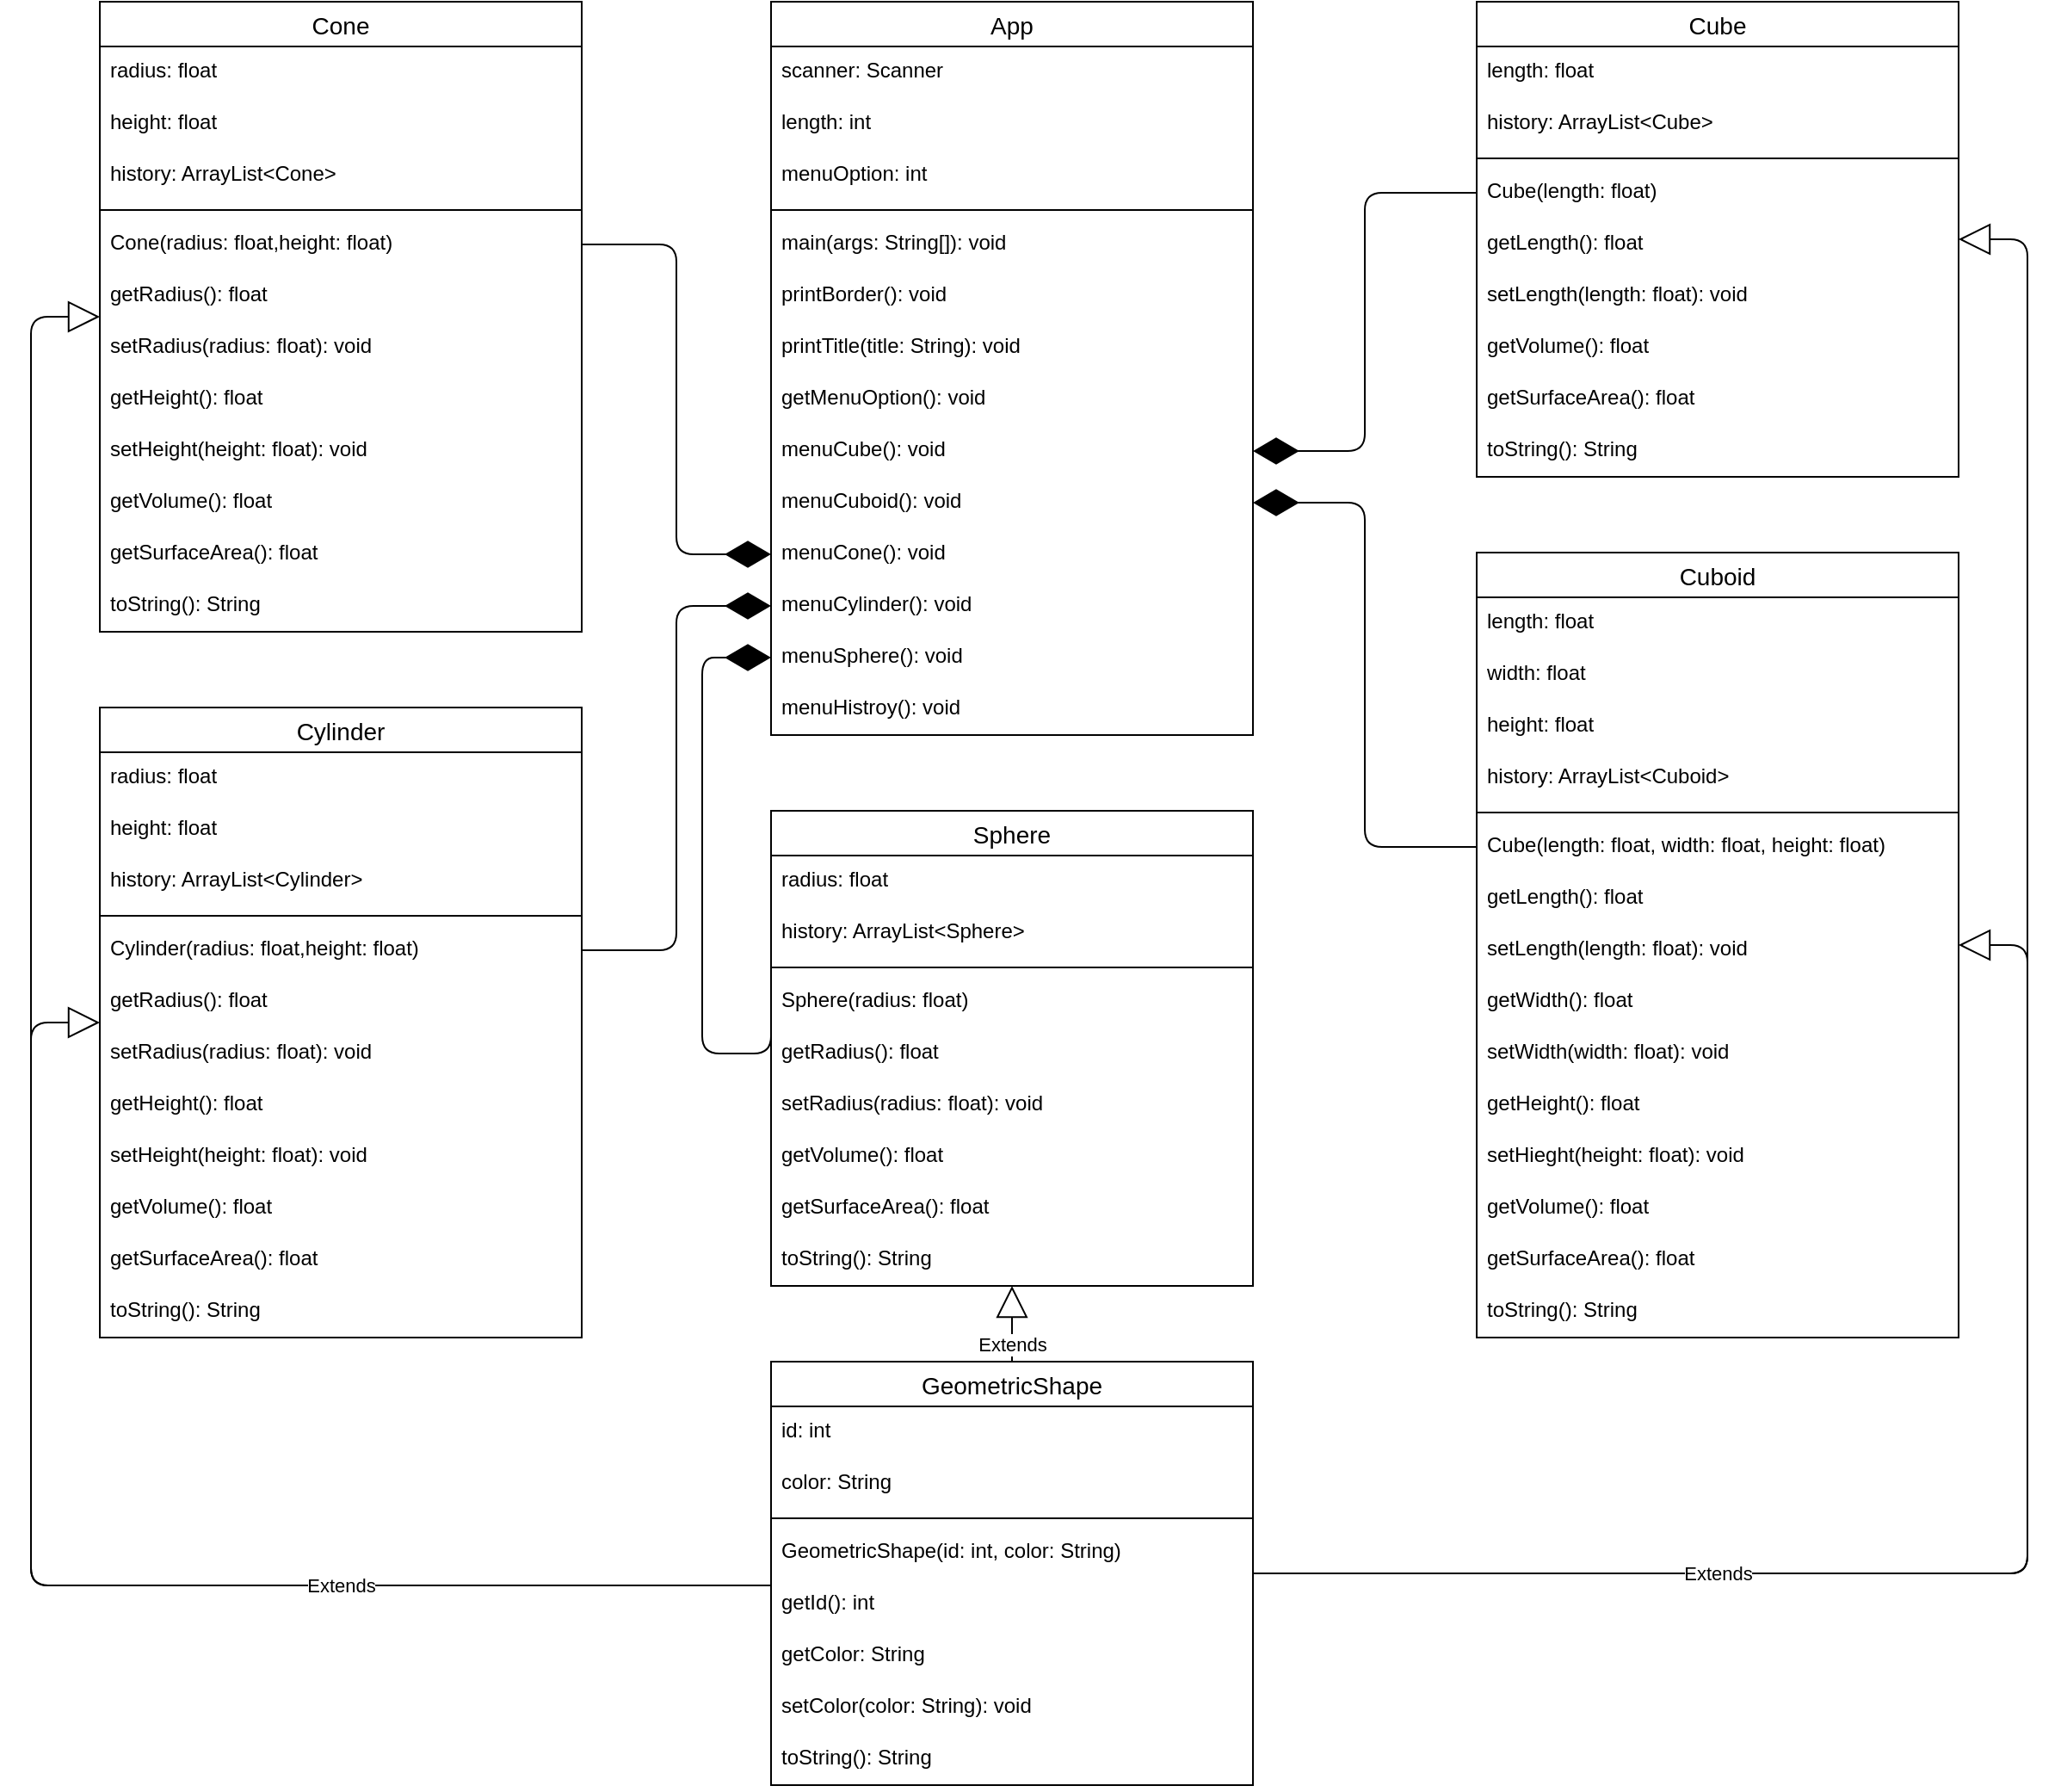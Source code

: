 <mxfile>
    <diagram id="vqOe8lKp4YPBae3u_diQ" name="Page-1">
        <mxGraphModel dx="2443" dy="816" grid="1" gridSize="10" guides="1" tooltips="1" connect="1" arrows="1" fold="1" page="1" pageScale="1" pageWidth="850" pageHeight="1100" math="0" shadow="0">
            <root>
                <mxCell id="0"/>
                <mxCell id="1" parent="0"/>
                <mxCell id="2" value="Cube" style="swimlane;fontStyle=0;childLayout=stackLayout;horizontal=1;startSize=26;horizontalStack=0;resizeParent=1;resizeParentMax=0;resizeLast=0;collapsible=1;marginBottom=0;align=center;fontSize=14;" parent="1" vertex="1">
                    <mxGeometry x="120" y="40" width="280" height="276" as="geometry"/>
                </mxCell>
                <mxCell id="4" value="length: float" style="text;strokeColor=none;fillColor=none;spacingLeft=4;spacingRight=4;overflow=hidden;rotatable=0;points=[[0,0.5],[1,0.5]];portConstraint=eastwest;fontSize=12;" parent="2" vertex="1">
                    <mxGeometry y="26" width="280" height="30" as="geometry"/>
                </mxCell>
                <mxCell id="13" value="history: ArrayList&lt;Cube&gt;" style="text;strokeColor=none;fillColor=none;spacingLeft=4;spacingRight=4;overflow=hidden;rotatable=0;points=[[0,0.5],[1,0.5]];portConstraint=eastwest;fontSize=12;" parent="2" vertex="1">
                    <mxGeometry y="56" width="280" height="30" as="geometry"/>
                </mxCell>
                <mxCell id="12" value="" style="line;strokeWidth=1;rotatable=0;dashed=0;labelPosition=right;align=left;verticalAlign=middle;spacingTop=0;spacingLeft=6;points=[];portConstraint=eastwest;" parent="2" vertex="1">
                    <mxGeometry y="86" width="280" height="10" as="geometry"/>
                </mxCell>
                <mxCell id="5" value="Cube(length: float)" style="text;strokeColor=none;fillColor=none;spacingLeft=4;spacingRight=4;overflow=hidden;rotatable=0;points=[[0,0.5],[1,0.5]];portConstraint=eastwest;fontSize=12;" parent="2" vertex="1">
                    <mxGeometry y="96" width="280" height="30" as="geometry"/>
                </mxCell>
                <mxCell id="14" value="getLength(): float" style="text;strokeColor=none;fillColor=none;spacingLeft=4;spacingRight=4;overflow=hidden;rotatable=0;points=[[0,0.5],[1,0.5]];portConstraint=eastwest;fontSize=12;" parent="2" vertex="1">
                    <mxGeometry y="126" width="280" height="30" as="geometry"/>
                </mxCell>
                <mxCell id="15" value="setLength(length: float): void" style="text;strokeColor=none;fillColor=none;spacingLeft=4;spacingRight=4;overflow=hidden;rotatable=0;points=[[0,0.5],[1,0.5]];portConstraint=eastwest;fontSize=12;" parent="2" vertex="1">
                    <mxGeometry y="156" width="280" height="30" as="geometry"/>
                </mxCell>
                <mxCell id="18" value="getVolume(): float" style="text;strokeColor=none;fillColor=none;spacingLeft=4;spacingRight=4;overflow=hidden;rotatable=0;points=[[0,0.5],[1,0.5]];portConstraint=eastwest;fontSize=12;" parent="2" vertex="1">
                    <mxGeometry y="186" width="280" height="30" as="geometry"/>
                </mxCell>
                <mxCell id="19" value="getSurfaceArea(): float" style="text;strokeColor=none;fillColor=none;spacingLeft=4;spacingRight=4;overflow=hidden;rotatable=0;points=[[0,0.5],[1,0.5]];portConstraint=eastwest;fontSize=12;" parent="2" vertex="1">
                    <mxGeometry y="216" width="280" height="30" as="geometry"/>
                </mxCell>
                <mxCell id="20" value="toString(): String" style="text;strokeColor=none;fillColor=none;spacingLeft=4;spacingRight=4;overflow=hidden;rotatable=0;points=[[0,0.5],[1,0.5]];portConstraint=eastwest;fontSize=12;" parent="2" vertex="1">
                    <mxGeometry y="246" width="280" height="30" as="geometry"/>
                </mxCell>
                <mxCell id="21" value="Cuboid" style="swimlane;fontStyle=0;childLayout=stackLayout;horizontal=1;startSize=26;horizontalStack=0;resizeParent=1;resizeParentMax=0;resizeLast=0;collapsible=1;marginBottom=0;align=center;fontSize=14;" parent="1" vertex="1">
                    <mxGeometry x="120" y="360" width="280" height="456" as="geometry"/>
                </mxCell>
                <mxCell id="23" value="length: float" style="text;strokeColor=none;fillColor=none;spacingLeft=4;spacingRight=4;overflow=hidden;rotatable=0;points=[[0,0.5],[1,0.5]];portConstraint=eastwest;fontSize=12;" parent="21" vertex="1">
                    <mxGeometry y="26" width="280" height="30" as="geometry"/>
                </mxCell>
                <mxCell id="33" value="width: float" style="text;strokeColor=none;fillColor=none;spacingLeft=4;spacingRight=4;overflow=hidden;rotatable=0;points=[[0,0.5],[1,0.5]];portConstraint=eastwest;fontSize=12;" parent="21" vertex="1">
                    <mxGeometry y="56" width="280" height="30" as="geometry"/>
                </mxCell>
                <mxCell id="34" value="height: float" style="text;strokeColor=none;fillColor=none;spacingLeft=4;spacingRight=4;overflow=hidden;rotatable=0;points=[[0,0.5],[1,0.5]];portConstraint=eastwest;fontSize=12;" parent="21" vertex="1">
                    <mxGeometry y="86" width="280" height="30" as="geometry"/>
                </mxCell>
                <mxCell id="24" value="history: ArrayList&lt;Cuboid&gt;" style="text;strokeColor=none;fillColor=none;spacingLeft=4;spacingRight=4;overflow=hidden;rotatable=0;points=[[0,0.5],[1,0.5]];portConstraint=eastwest;fontSize=12;" parent="21" vertex="1">
                    <mxGeometry y="116" width="280" height="30" as="geometry"/>
                </mxCell>
                <mxCell id="25" value="" style="line;strokeWidth=1;rotatable=0;dashed=0;labelPosition=right;align=left;verticalAlign=middle;spacingTop=0;spacingLeft=6;points=[];portConstraint=eastwest;" parent="21" vertex="1">
                    <mxGeometry y="146" width="280" height="10" as="geometry"/>
                </mxCell>
                <mxCell id="26" value="Cube(length: float, width: float, height: float)" style="text;strokeColor=none;fillColor=none;spacingLeft=4;spacingRight=4;overflow=hidden;rotatable=0;points=[[0,0.5],[1,0.5]];portConstraint=eastwest;fontSize=12;" parent="21" vertex="1">
                    <mxGeometry y="156" width="280" height="30" as="geometry"/>
                </mxCell>
                <mxCell id="28" value="getLength(): float" style="text;strokeColor=none;fillColor=none;spacingLeft=4;spacingRight=4;overflow=hidden;rotatable=0;points=[[0,0.5],[1,0.5]];portConstraint=eastwest;fontSize=12;" parent="21" vertex="1">
                    <mxGeometry y="186" width="280" height="30" as="geometry"/>
                </mxCell>
                <mxCell id="29" value="setLength(length: float): void" style="text;strokeColor=none;fillColor=none;spacingLeft=4;spacingRight=4;overflow=hidden;rotatable=0;points=[[0,0.5],[1,0.5]];portConstraint=eastwest;fontSize=12;" parent="21" vertex="1">
                    <mxGeometry y="216" width="280" height="30" as="geometry"/>
                </mxCell>
                <mxCell id="39" value="getWidth(): float" style="text;strokeColor=none;fillColor=none;spacingLeft=4;spacingRight=4;overflow=hidden;rotatable=0;points=[[0,0.5],[1,0.5]];portConstraint=eastwest;fontSize=12;" parent="21" vertex="1">
                    <mxGeometry y="246" width="280" height="30" as="geometry"/>
                </mxCell>
                <mxCell id="40" value="setWidth(width: float): void" style="text;strokeColor=none;fillColor=none;spacingLeft=4;spacingRight=4;overflow=hidden;rotatable=0;points=[[0,0.5],[1,0.5]];portConstraint=eastwest;fontSize=12;" parent="21" vertex="1">
                    <mxGeometry y="276" width="280" height="30" as="geometry"/>
                </mxCell>
                <mxCell id="41" value="getHeight(): float" style="text;strokeColor=none;fillColor=none;spacingLeft=4;spacingRight=4;overflow=hidden;rotatable=0;points=[[0,0.5],[1,0.5]];portConstraint=eastwest;fontSize=12;" parent="21" vertex="1">
                    <mxGeometry y="306" width="280" height="30" as="geometry"/>
                </mxCell>
                <mxCell id="42" value="setHieght(height: float): void" style="text;strokeColor=none;fillColor=none;spacingLeft=4;spacingRight=4;overflow=hidden;rotatable=0;points=[[0,0.5],[1,0.5]];portConstraint=eastwest;fontSize=12;" parent="21" vertex="1">
                    <mxGeometry y="336" width="280" height="30" as="geometry"/>
                </mxCell>
                <mxCell id="30" value="getVolume(): float" style="text;strokeColor=none;fillColor=none;spacingLeft=4;spacingRight=4;overflow=hidden;rotatable=0;points=[[0,0.5],[1,0.5]];portConstraint=eastwest;fontSize=12;" parent="21" vertex="1">
                    <mxGeometry y="366" width="280" height="30" as="geometry"/>
                </mxCell>
                <mxCell id="31" value="getSurfaceArea(): float" style="text;strokeColor=none;fillColor=none;spacingLeft=4;spacingRight=4;overflow=hidden;rotatable=0;points=[[0,0.5],[1,0.5]];portConstraint=eastwest;fontSize=12;" parent="21" vertex="1">
                    <mxGeometry y="396" width="280" height="30" as="geometry"/>
                </mxCell>
                <mxCell id="32" value="toString(): String" style="text;strokeColor=none;fillColor=none;spacingLeft=4;spacingRight=4;overflow=hidden;rotatable=0;points=[[0,0.5],[1,0.5]];portConstraint=eastwest;fontSize=12;" parent="21" vertex="1">
                    <mxGeometry y="426" width="280" height="30" as="geometry"/>
                </mxCell>
                <mxCell id="43" value="Cone" style="swimlane;fontStyle=0;childLayout=stackLayout;horizontal=1;startSize=26;horizontalStack=0;resizeParent=1;resizeParentMax=0;resizeLast=0;collapsible=1;marginBottom=0;align=center;fontSize=14;" parent="1" vertex="1">
                    <mxGeometry x="-680" y="40" width="280" height="366" as="geometry"/>
                </mxCell>
                <mxCell id="45" value="radius: float" style="text;strokeColor=none;fillColor=none;spacingLeft=4;spacingRight=4;overflow=hidden;rotatable=0;points=[[0,0.5],[1,0.5]];portConstraint=eastwest;fontSize=12;" parent="43" vertex="1">
                    <mxGeometry y="26" width="280" height="30" as="geometry"/>
                </mxCell>
                <mxCell id="47" value="height: float" style="text;strokeColor=none;fillColor=none;spacingLeft=4;spacingRight=4;overflow=hidden;rotatable=0;points=[[0,0.5],[1,0.5]];portConstraint=eastwest;fontSize=12;" parent="43" vertex="1">
                    <mxGeometry y="56" width="280" height="30" as="geometry"/>
                </mxCell>
                <mxCell id="48" value="history: ArrayList&lt;Cone&gt;" style="text;strokeColor=none;fillColor=none;spacingLeft=4;spacingRight=4;overflow=hidden;rotatable=0;points=[[0,0.5],[1,0.5]];portConstraint=eastwest;fontSize=12;" parent="43" vertex="1">
                    <mxGeometry y="86" width="280" height="30" as="geometry"/>
                </mxCell>
                <mxCell id="49" value="" style="line;strokeWidth=1;rotatable=0;dashed=0;labelPosition=right;align=left;verticalAlign=middle;spacingTop=0;spacingLeft=6;points=[];portConstraint=eastwest;" parent="43" vertex="1">
                    <mxGeometry y="116" width="280" height="10" as="geometry"/>
                </mxCell>
                <mxCell id="50" value="Cone(radius: float,height: float)" style="text;strokeColor=none;fillColor=none;spacingLeft=4;spacingRight=4;overflow=hidden;rotatable=0;points=[[0,0.5],[1,0.5]];portConstraint=eastwest;fontSize=12;" parent="43" vertex="1">
                    <mxGeometry y="126" width="280" height="30" as="geometry"/>
                </mxCell>
                <mxCell id="52" value="getRadius(): float" style="text;strokeColor=none;fillColor=none;spacingLeft=4;spacingRight=4;overflow=hidden;rotatable=0;points=[[0,0.5],[1,0.5]];portConstraint=eastwest;fontSize=12;" parent="43" vertex="1">
                    <mxGeometry y="156" width="280" height="30" as="geometry"/>
                </mxCell>
                <mxCell id="53" value="setRadius(radius: float): void" style="text;strokeColor=none;fillColor=none;spacingLeft=4;spacingRight=4;overflow=hidden;rotatable=0;points=[[0,0.5],[1,0.5]];portConstraint=eastwest;fontSize=12;" parent="43" vertex="1">
                    <mxGeometry y="186" width="280" height="30" as="geometry"/>
                </mxCell>
                <mxCell id="54" value="getHeight(): float" style="text;strokeColor=none;fillColor=none;spacingLeft=4;spacingRight=4;overflow=hidden;rotatable=0;points=[[0,0.5],[1,0.5]];portConstraint=eastwest;fontSize=12;" parent="43" vertex="1">
                    <mxGeometry y="216" width="280" height="30" as="geometry"/>
                </mxCell>
                <mxCell id="55" value="setHeight(height: float): void" style="text;strokeColor=none;fillColor=none;spacingLeft=4;spacingRight=4;overflow=hidden;rotatable=0;points=[[0,0.5],[1,0.5]];portConstraint=eastwest;fontSize=12;" parent="43" vertex="1">
                    <mxGeometry y="246" width="280" height="30" as="geometry"/>
                </mxCell>
                <mxCell id="58" value="getVolume(): float" style="text;strokeColor=none;fillColor=none;spacingLeft=4;spacingRight=4;overflow=hidden;rotatable=0;points=[[0,0.5],[1,0.5]];portConstraint=eastwest;fontSize=12;" parent="43" vertex="1">
                    <mxGeometry y="276" width="280" height="30" as="geometry"/>
                </mxCell>
                <mxCell id="59" value="getSurfaceArea(): float" style="text;strokeColor=none;fillColor=none;spacingLeft=4;spacingRight=4;overflow=hidden;rotatable=0;points=[[0,0.5],[1,0.5]];portConstraint=eastwest;fontSize=12;" parent="43" vertex="1">
                    <mxGeometry y="306" width="280" height="30" as="geometry"/>
                </mxCell>
                <mxCell id="60" value="toString(): String" style="text;strokeColor=none;fillColor=none;spacingLeft=4;spacingRight=4;overflow=hidden;rotatable=0;points=[[0,0.5],[1,0.5]];portConstraint=eastwest;fontSize=12;" parent="43" vertex="1">
                    <mxGeometry y="336" width="280" height="30" as="geometry"/>
                </mxCell>
                <mxCell id="61" value="Cylinder" style="swimlane;fontStyle=0;childLayout=stackLayout;horizontal=1;startSize=26;horizontalStack=0;resizeParent=1;resizeParentMax=0;resizeLast=0;collapsible=1;marginBottom=0;align=center;fontSize=14;" parent="1" vertex="1">
                    <mxGeometry x="-680" y="450" width="280" height="366" as="geometry"/>
                </mxCell>
                <mxCell id="63" value="radius: float" style="text;strokeColor=none;fillColor=none;spacingLeft=4;spacingRight=4;overflow=hidden;rotatable=0;points=[[0,0.5],[1,0.5]];portConstraint=eastwest;fontSize=12;" parent="61" vertex="1">
                    <mxGeometry y="26" width="280" height="30" as="geometry"/>
                </mxCell>
                <mxCell id="64" value="height: float" style="text;strokeColor=none;fillColor=none;spacingLeft=4;spacingRight=4;overflow=hidden;rotatable=0;points=[[0,0.5],[1,0.5]];portConstraint=eastwest;fontSize=12;" parent="61" vertex="1">
                    <mxGeometry y="56" width="280" height="30" as="geometry"/>
                </mxCell>
                <mxCell id="65" value="history: ArrayList&lt;Cylinder&gt;" style="text;strokeColor=none;fillColor=none;spacingLeft=4;spacingRight=4;overflow=hidden;rotatable=0;points=[[0,0.5],[1,0.5]];portConstraint=eastwest;fontSize=12;" parent="61" vertex="1">
                    <mxGeometry y="86" width="280" height="30" as="geometry"/>
                </mxCell>
                <mxCell id="66" value="" style="line;strokeWidth=1;rotatable=0;dashed=0;labelPosition=right;align=left;verticalAlign=middle;spacingTop=0;spacingLeft=6;points=[];portConstraint=eastwest;" parent="61" vertex="1">
                    <mxGeometry y="116" width="280" height="10" as="geometry"/>
                </mxCell>
                <mxCell id="67" value="Cylinder(radius: float,height: float)" style="text;strokeColor=none;fillColor=none;spacingLeft=4;spacingRight=4;overflow=hidden;rotatable=0;points=[[0,0.5],[1,0.5]];portConstraint=eastwest;fontSize=12;" parent="61" vertex="1">
                    <mxGeometry y="126" width="280" height="30" as="geometry"/>
                </mxCell>
                <mxCell id="69" value="getRadius(): float" style="text;strokeColor=none;fillColor=none;spacingLeft=4;spacingRight=4;overflow=hidden;rotatable=0;points=[[0,0.5],[1,0.5]];portConstraint=eastwest;fontSize=12;" parent="61" vertex="1">
                    <mxGeometry y="156" width="280" height="30" as="geometry"/>
                </mxCell>
                <mxCell id="70" value="setRadius(radius: float): void" style="text;strokeColor=none;fillColor=none;spacingLeft=4;spacingRight=4;overflow=hidden;rotatable=0;points=[[0,0.5],[1,0.5]];portConstraint=eastwest;fontSize=12;" parent="61" vertex="1">
                    <mxGeometry y="186" width="280" height="30" as="geometry"/>
                </mxCell>
                <mxCell id="71" value="getHeight(): float" style="text;strokeColor=none;fillColor=none;spacingLeft=4;spacingRight=4;overflow=hidden;rotatable=0;points=[[0,0.5],[1,0.5]];portConstraint=eastwest;fontSize=12;" parent="61" vertex="1">
                    <mxGeometry y="216" width="280" height="30" as="geometry"/>
                </mxCell>
                <mxCell id="72" value="setHeight(height: float): void" style="text;strokeColor=none;fillColor=none;spacingLeft=4;spacingRight=4;overflow=hidden;rotatable=0;points=[[0,0.5],[1,0.5]];portConstraint=eastwest;fontSize=12;" parent="61" vertex="1">
                    <mxGeometry y="246" width="280" height="30" as="geometry"/>
                </mxCell>
                <mxCell id="73" value="getVolume(): float" style="text;strokeColor=none;fillColor=none;spacingLeft=4;spacingRight=4;overflow=hidden;rotatable=0;points=[[0,0.5],[1,0.5]];portConstraint=eastwest;fontSize=12;" parent="61" vertex="1">
                    <mxGeometry y="276" width="280" height="30" as="geometry"/>
                </mxCell>
                <mxCell id="74" value="getSurfaceArea(): float" style="text;strokeColor=none;fillColor=none;spacingLeft=4;spacingRight=4;overflow=hidden;rotatable=0;points=[[0,0.5],[1,0.5]];portConstraint=eastwest;fontSize=12;" parent="61" vertex="1">
                    <mxGeometry y="306" width="280" height="30" as="geometry"/>
                </mxCell>
                <mxCell id="75" value="toString(): String" style="text;strokeColor=none;fillColor=none;spacingLeft=4;spacingRight=4;overflow=hidden;rotatable=0;points=[[0,0.5],[1,0.5]];portConstraint=eastwest;fontSize=12;" parent="61" vertex="1">
                    <mxGeometry y="336" width="280" height="30" as="geometry"/>
                </mxCell>
                <mxCell id="76" value="Sphere" style="swimlane;fontStyle=0;childLayout=stackLayout;horizontal=1;startSize=26;horizontalStack=0;resizeParent=1;resizeParentMax=0;resizeLast=0;collapsible=1;marginBottom=0;align=center;fontSize=14;" parent="1" vertex="1">
                    <mxGeometry x="-290" y="510" width="280" height="276" as="geometry"/>
                </mxCell>
                <mxCell id="78" value="radius: float" style="text;strokeColor=none;fillColor=none;spacingLeft=4;spacingRight=4;overflow=hidden;rotatable=0;points=[[0,0.5],[1,0.5]];portConstraint=eastwest;fontSize=12;" parent="76" vertex="1">
                    <mxGeometry y="26" width="280" height="30" as="geometry"/>
                </mxCell>
                <mxCell id="80" value="history: ArrayList&lt;Sphere&gt;" style="text;strokeColor=none;fillColor=none;spacingLeft=4;spacingRight=4;overflow=hidden;rotatable=0;points=[[0,0.5],[1,0.5]];portConstraint=eastwest;fontSize=12;" parent="76" vertex="1">
                    <mxGeometry y="56" width="280" height="30" as="geometry"/>
                </mxCell>
                <mxCell id="81" value="" style="line;strokeWidth=1;rotatable=0;dashed=0;labelPosition=right;align=left;verticalAlign=middle;spacingTop=0;spacingLeft=6;points=[];portConstraint=eastwest;" parent="76" vertex="1">
                    <mxGeometry y="86" width="280" height="10" as="geometry"/>
                </mxCell>
                <mxCell id="82" value="Sphere(radius: float)" style="text;strokeColor=none;fillColor=none;spacingLeft=4;spacingRight=4;overflow=hidden;rotatable=0;points=[[0,0.5],[1,0.5]];portConstraint=eastwest;fontSize=12;" parent="76" vertex="1">
                    <mxGeometry y="96" width="280" height="30" as="geometry"/>
                </mxCell>
                <mxCell id="84" value="getRadius(): float" style="text;strokeColor=none;fillColor=none;spacingLeft=4;spacingRight=4;overflow=hidden;rotatable=0;points=[[0,0.5],[1,0.5]];portConstraint=eastwest;fontSize=12;" parent="76" vertex="1">
                    <mxGeometry y="126" width="280" height="30" as="geometry"/>
                </mxCell>
                <mxCell id="85" value="setRadius(radius: float): void" style="text;strokeColor=none;fillColor=none;spacingLeft=4;spacingRight=4;overflow=hidden;rotatable=0;points=[[0,0.5],[1,0.5]];portConstraint=eastwest;fontSize=12;" parent="76" vertex="1">
                    <mxGeometry y="156" width="280" height="30" as="geometry"/>
                </mxCell>
                <mxCell id="88" value="getVolume(): float" style="text;strokeColor=none;fillColor=none;spacingLeft=4;spacingRight=4;overflow=hidden;rotatable=0;points=[[0,0.5],[1,0.5]];portConstraint=eastwest;fontSize=12;" parent="76" vertex="1">
                    <mxGeometry y="186" width="280" height="30" as="geometry"/>
                </mxCell>
                <mxCell id="89" value="getSurfaceArea(): float" style="text;strokeColor=none;fillColor=none;spacingLeft=4;spacingRight=4;overflow=hidden;rotatable=0;points=[[0,0.5],[1,0.5]];portConstraint=eastwest;fontSize=12;" parent="76" vertex="1">
                    <mxGeometry y="216" width="280" height="30" as="geometry"/>
                </mxCell>
                <mxCell id="90" value="toString(): String" style="text;strokeColor=none;fillColor=none;spacingLeft=4;spacingRight=4;overflow=hidden;rotatable=0;points=[[0,0.5],[1,0.5]];portConstraint=eastwest;fontSize=12;" parent="76" vertex="1">
                    <mxGeometry y="246" width="280" height="30" as="geometry"/>
                </mxCell>
                <mxCell id="91" value="App" style="swimlane;fontStyle=0;childLayout=stackLayout;horizontal=1;startSize=26;horizontalStack=0;resizeParent=1;resizeParentMax=0;resizeLast=0;collapsible=1;marginBottom=0;align=center;fontSize=14;" parent="1" vertex="1">
                    <mxGeometry x="-290" y="40" width="280" height="426" as="geometry"/>
                </mxCell>
                <mxCell id="92" value="scanner: Scanner" style="text;strokeColor=none;fillColor=none;spacingLeft=4;spacingRight=4;overflow=hidden;rotatable=0;points=[[0,0.5],[1,0.5]];portConstraint=eastwest;fontSize=12;" parent="91" vertex="1">
                    <mxGeometry y="26" width="280" height="30" as="geometry"/>
                </mxCell>
                <mxCell id="93" value="length: int" style="text;strokeColor=none;fillColor=none;spacingLeft=4;spacingRight=4;overflow=hidden;rotatable=0;points=[[0,0.5],[1,0.5]];portConstraint=eastwest;fontSize=12;" parent="91" vertex="1">
                    <mxGeometry y="56" width="280" height="30" as="geometry"/>
                </mxCell>
                <mxCell id="94" value="menuOption: int" style="text;strokeColor=none;fillColor=none;spacingLeft=4;spacingRight=4;overflow=hidden;rotatable=0;points=[[0,0.5],[1,0.5]];portConstraint=eastwest;fontSize=12;" parent="91" vertex="1">
                    <mxGeometry y="86" width="280" height="30" as="geometry"/>
                </mxCell>
                <mxCell id="95" value="" style="line;strokeWidth=1;rotatable=0;dashed=0;labelPosition=right;align=left;verticalAlign=middle;spacingTop=0;spacingLeft=6;points=[];portConstraint=eastwest;" parent="91" vertex="1">
                    <mxGeometry y="116" width="280" height="10" as="geometry"/>
                </mxCell>
                <mxCell id="96" value="main(args: String[]): void" style="text;strokeColor=none;fillColor=none;spacingLeft=4;spacingRight=4;overflow=hidden;rotatable=0;points=[[0,0.5],[1,0.5]];portConstraint=eastwest;fontSize=12;" parent="91" vertex="1">
                    <mxGeometry y="126" width="280" height="30" as="geometry"/>
                </mxCell>
                <mxCell id="97" value="printBorder(): void" style="text;strokeColor=none;fillColor=none;spacingLeft=4;spacingRight=4;overflow=hidden;rotatable=0;points=[[0,0.5],[1,0.5]];portConstraint=eastwest;fontSize=12;" parent="91" vertex="1">
                    <mxGeometry y="156" width="280" height="30" as="geometry"/>
                </mxCell>
                <mxCell id="98" value="printTitle(title: String): void" style="text;strokeColor=none;fillColor=none;spacingLeft=4;spacingRight=4;overflow=hidden;rotatable=0;points=[[0,0.5],[1,0.5]];portConstraint=eastwest;fontSize=12;" parent="91" vertex="1">
                    <mxGeometry y="186" width="280" height="30" as="geometry"/>
                </mxCell>
                <mxCell id="99" value="getMenuOption(): void" style="text;strokeColor=none;fillColor=none;spacingLeft=4;spacingRight=4;overflow=hidden;rotatable=0;points=[[0,0.5],[1,0.5]];portConstraint=eastwest;fontSize=12;" parent="91" vertex="1">
                    <mxGeometry y="216" width="280" height="30" as="geometry"/>
                </mxCell>
                <mxCell id="100" value="menuCube(): void" style="text;strokeColor=none;fillColor=none;spacingLeft=4;spacingRight=4;overflow=hidden;rotatable=0;points=[[0,0.5],[1,0.5]];portConstraint=eastwest;fontSize=12;" parent="91" vertex="1">
                    <mxGeometry y="246" width="280" height="30" as="geometry"/>
                </mxCell>
                <mxCell id="119" value="menuCuboid(): void" style="text;strokeColor=none;fillColor=none;spacingLeft=4;spacingRight=4;overflow=hidden;rotatable=0;points=[[0,0.5],[1,0.5]];portConstraint=eastwest;fontSize=12;" parent="91" vertex="1">
                    <mxGeometry y="276" width="280" height="30" as="geometry"/>
                </mxCell>
                <mxCell id="101" value="menuCone(): void" style="text;strokeColor=none;fillColor=none;spacingLeft=4;spacingRight=4;overflow=hidden;rotatable=0;points=[[0,0.5],[1,0.5]];portConstraint=eastwest;fontSize=12;" parent="91" vertex="1">
                    <mxGeometry y="306" width="280" height="30" as="geometry"/>
                </mxCell>
                <mxCell id="103" value="menuCylinder(): void" style="text;strokeColor=none;fillColor=none;spacingLeft=4;spacingRight=4;overflow=hidden;rotatable=0;points=[[0,0.5],[1,0.5]];portConstraint=eastwest;fontSize=12;" parent="91" vertex="1">
                    <mxGeometry y="336" width="280" height="30" as="geometry"/>
                </mxCell>
                <mxCell id="104" value="menuSphere(): void" style="text;strokeColor=none;fillColor=none;spacingLeft=4;spacingRight=4;overflow=hidden;rotatable=0;points=[[0,0.5],[1,0.5]];portConstraint=eastwest;fontSize=12;" parent="91" vertex="1">
                    <mxGeometry y="366" width="280" height="30" as="geometry"/>
                </mxCell>
                <mxCell id="102" value="menuHistroy(): void" style="text;strokeColor=none;fillColor=none;spacingLeft=4;spacingRight=4;overflow=hidden;rotatable=0;points=[[0,0.5],[1,0.5]];portConstraint=eastwest;fontSize=12;" parent="91" vertex="1">
                    <mxGeometry y="396" width="280" height="30" as="geometry"/>
                </mxCell>
                <mxCell id="122" value="" style="endArrow=diamondThin;endFill=1;endSize=24;html=1;exitX=0;exitY=0.5;exitDx=0;exitDy=0;entryX=1;entryY=0.5;entryDx=0;entryDy=0;edgeStyle=orthogonalEdgeStyle;" parent="1" source="5" target="100" edge="1">
                    <mxGeometry width="160" relative="1" as="geometry">
                        <mxPoint x="360" y="730" as="sourcePoint"/>
                        <mxPoint x="510" y="710" as="targetPoint"/>
                    </mxGeometry>
                </mxCell>
                <mxCell id="125" value="" style="endArrow=diamondThin;endFill=1;endSize=24;html=1;exitX=0;exitY=0.5;exitDx=0;exitDy=0;entryX=1;entryY=0.5;entryDx=0;entryDy=0;edgeStyle=orthogonalEdgeStyle;" parent="1" source="26" target="119" edge="1">
                    <mxGeometry width="160" relative="1" as="geometry">
                        <mxPoint x="460" y="270" as="sourcePoint"/>
                        <mxPoint x="410" y="390" as="targetPoint"/>
                    </mxGeometry>
                </mxCell>
                <mxCell id="126" value="" style="endArrow=diamondThin;endFill=1;endSize=24;html=1;exitX=1;exitY=0.5;exitDx=0;exitDy=0;entryX=0;entryY=0.5;entryDx=0;entryDy=0;edgeStyle=orthogonalEdgeStyle;" parent="1" source="50" target="101" edge="1">
                    <mxGeometry width="160" relative="1" as="geometry">
                        <mxPoint x="-250" y="520" as="sourcePoint"/>
                        <mxPoint x="-300" y="640" as="targetPoint"/>
                    </mxGeometry>
                </mxCell>
                <mxCell id="128" value="" style="endArrow=diamondThin;endFill=1;endSize=24;html=1;exitX=1;exitY=0.5;exitDx=0;exitDy=0;entryX=0;entryY=0.5;entryDx=0;entryDy=0;edgeStyle=orthogonalEdgeStyle;" parent="1" source="67" target="103" edge="1">
                    <mxGeometry width="160" relative="1" as="geometry">
                        <mxPoint x="-220" y="500" as="sourcePoint"/>
                        <mxPoint x="-180" y="650" as="targetPoint"/>
                    </mxGeometry>
                </mxCell>
                <mxCell id="133" value="" style="endArrow=diamondThin;endFill=1;endSize=24;html=1;exitX=0;exitY=0.5;exitDx=0;exitDy=0;entryX=0;entryY=0.5;entryDx=0;entryDy=0;edgeStyle=orthogonalEdgeStyle;" parent="1" source="82" target="104" edge="1">
                    <mxGeometry width="160" relative="1" as="geometry">
                        <mxPoint x="-390" y="691" as="sourcePoint"/>
                        <mxPoint x="-280" y="401" as="targetPoint"/>
                        <Array as="points">
                            <mxPoint x="-330" y="651"/>
                            <mxPoint x="-330" y="421"/>
                        </Array>
                    </mxGeometry>
                </mxCell>
                <mxCell id="134" value="GeometricShape" style="swimlane;fontStyle=0;childLayout=stackLayout;horizontal=1;startSize=26;horizontalStack=0;resizeParent=1;resizeParentMax=0;resizeLast=0;collapsible=1;marginBottom=0;align=center;fontSize=14;" vertex="1" parent="1">
                    <mxGeometry x="-290" y="830" width="280" height="246" as="geometry"/>
                </mxCell>
                <mxCell id="135" value="id: int" style="text;strokeColor=none;fillColor=none;spacingLeft=4;spacingRight=4;overflow=hidden;rotatable=0;points=[[0,0.5],[1,0.5]];portConstraint=eastwest;fontSize=12;" vertex="1" parent="134">
                    <mxGeometry y="26" width="280" height="30" as="geometry"/>
                </mxCell>
                <mxCell id="136" value="color: String" style="text;strokeColor=none;fillColor=none;spacingLeft=4;spacingRight=4;overflow=hidden;rotatable=0;points=[[0,0.5],[1,0.5]];portConstraint=eastwest;fontSize=12;" vertex="1" parent="134">
                    <mxGeometry y="56" width="280" height="30" as="geometry"/>
                </mxCell>
                <mxCell id="138" value="" style="line;strokeWidth=1;rotatable=0;dashed=0;labelPosition=right;align=left;verticalAlign=middle;spacingTop=0;spacingLeft=6;points=[];portConstraint=eastwest;" vertex="1" parent="134">
                    <mxGeometry y="86" width="280" height="10" as="geometry"/>
                </mxCell>
                <mxCell id="139" value="GeometricShape(id: int, color: String)" style="text;strokeColor=none;fillColor=none;spacingLeft=4;spacingRight=4;overflow=hidden;rotatable=0;points=[[0,0.5],[1,0.5]];portConstraint=eastwest;fontSize=12;" vertex="1" parent="134">
                    <mxGeometry y="96" width="280" height="30" as="geometry"/>
                </mxCell>
                <mxCell id="140" value="getId(): int" style="text;strokeColor=none;fillColor=none;spacingLeft=4;spacingRight=4;overflow=hidden;rotatable=0;points=[[0,0.5],[1,0.5]];portConstraint=eastwest;fontSize=12;" vertex="1" parent="134">
                    <mxGeometry y="126" width="280" height="30" as="geometry"/>
                </mxCell>
                <mxCell id="141" value="getColor: String" style="text;strokeColor=none;fillColor=none;spacingLeft=4;spacingRight=4;overflow=hidden;rotatable=0;points=[[0,0.5],[1,0.5]];portConstraint=eastwest;fontSize=12;" vertex="1" parent="134">
                    <mxGeometry y="156" width="280" height="30" as="geometry"/>
                </mxCell>
                <mxCell id="142" value="setColor(color: String): void" style="text;strokeColor=none;fillColor=none;spacingLeft=4;spacingRight=4;overflow=hidden;rotatable=0;points=[[0,0.5],[1,0.5]];portConstraint=eastwest;fontSize=12;" vertex="1" parent="134">
                    <mxGeometry y="186" width="280" height="30" as="geometry"/>
                </mxCell>
                <mxCell id="145" value="toString(): String" style="text;strokeColor=none;fillColor=none;spacingLeft=4;spacingRight=4;overflow=hidden;rotatable=0;points=[[0,0.5],[1,0.5]];portConstraint=eastwest;fontSize=12;" vertex="1" parent="134">
                    <mxGeometry y="216" width="280" height="30" as="geometry"/>
                </mxCell>
                <mxCell id="148" value="Extends" style="endArrow=block;endSize=16;endFill=0;html=1;exitX=0.5;exitY=0;exitDx=0;exitDy=0;edgeStyle=orthogonalEdgeStyle;" edge="1" parent="1" source="134" target="76">
                    <mxGeometry x="-0.545" width="160" relative="1" as="geometry">
                        <mxPoint x="-490" y="960" as="sourcePoint"/>
                        <mxPoint x="-330" y="960" as="targetPoint"/>
                        <mxPoint as="offset"/>
                    </mxGeometry>
                </mxCell>
                <mxCell id="151" value="" style="endArrow=block;endSize=16;endFill=0;html=1;edgeStyle=orthogonalEdgeStyle;" edge="1" parent="1" source="134" target="21">
                    <mxGeometry x="-0.545" width="160" relative="1" as="geometry">
                        <mxPoint x="60" y="754" as="sourcePoint"/>
                        <mxPoint x="60" y="710" as="targetPoint"/>
                        <mxPoint as="offset"/>
                        <Array as="points">
                            <mxPoint x="440" y="953"/>
                            <mxPoint x="440" y="588"/>
                        </Array>
                    </mxGeometry>
                </mxCell>
                <mxCell id="152" value="Extends" style="endArrow=block;endSize=16;endFill=0;html=1;edgeStyle=orthogonalEdgeStyle;" edge="1" parent="1" source="134" target="2">
                    <mxGeometry x="-0.573" width="160" relative="1" as="geometry">
                        <mxPoint y="963.059" as="sourcePoint"/>
                        <mxPoint x="270" y="826" as="targetPoint"/>
                        <mxPoint as="offset"/>
                        <Array as="points">
                            <mxPoint x="440" y="953"/>
                            <mxPoint x="440" y="178"/>
                        </Array>
                    </mxGeometry>
                </mxCell>
                <mxCell id="153" value="" style="endArrow=block;endSize=16;endFill=0;html=1;edgeStyle=orthogonalEdgeStyle;" edge="1" parent="1" source="134" target="61">
                    <mxGeometry x="-0.545" width="160" relative="1" as="geometry">
                        <mxPoint x="-420" y="980" as="sourcePoint"/>
                        <mxPoint x="-790" y="730" as="targetPoint"/>
                        <mxPoint as="offset"/>
                        <Array as="points">
                            <mxPoint x="-720" y="960"/>
                            <mxPoint x="-720" y="633"/>
                        </Array>
                    </mxGeometry>
                </mxCell>
                <mxCell id="154" value="Extends" style="endArrow=block;endSize=16;endFill=0;html=1;edgeStyle=orthogonalEdgeStyle;" edge="1" parent="1" source="134" target="43">
                    <mxGeometry x="-0.586" width="160" relative="1" as="geometry">
                        <mxPoint x="-280" y="963.091" as="sourcePoint"/>
                        <mxPoint x="-670" y="643.091" as="targetPoint"/>
                        <mxPoint as="offset"/>
                        <Array as="points">
                            <mxPoint x="-720" y="960"/>
                            <mxPoint x="-720" y="223"/>
                        </Array>
                    </mxGeometry>
                </mxCell>
            </root>
        </mxGraphModel>
    </diagram>
</mxfile>